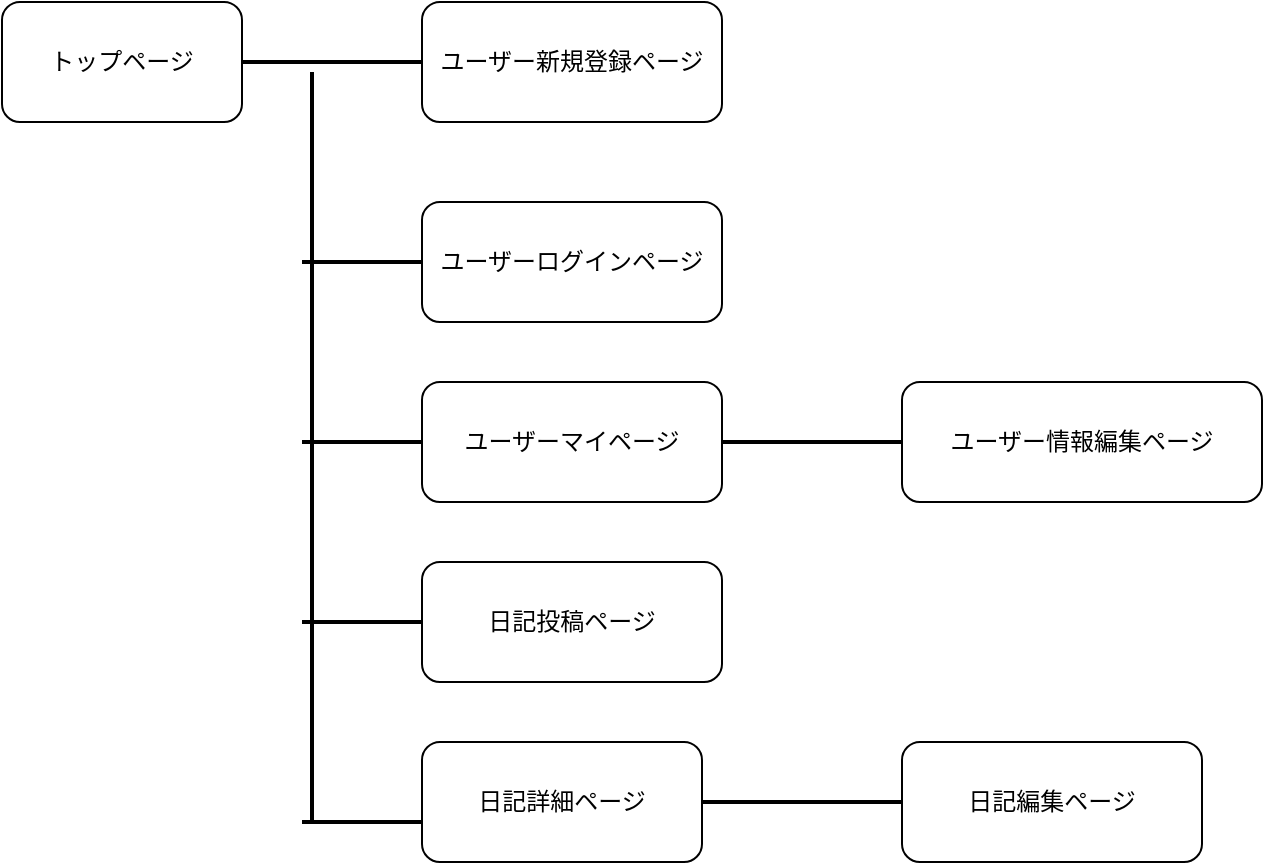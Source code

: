 <mxfile>
    <diagram id="4pP4QRT24AZ6_Z3P3NFo" name="ページ1">
        <mxGraphModel dx="801" dy="563" grid="1" gridSize="10" guides="1" tooltips="1" connect="1" arrows="1" fold="1" page="1" pageScale="1" pageWidth="827" pageHeight="1169" math="0" shadow="0">
            <root>
                <mxCell id="0"/>
                <mxCell id="1" parent="0"/>
                <mxCell id="3" value="トップページ" style="rounded=1;whiteSpace=wrap;html=1;" vertex="1" parent="1">
                    <mxGeometry x="10" y="80" width="120" height="60" as="geometry"/>
                </mxCell>
                <mxCell id="4" value="ユーザー新規登録ページ" style="rounded=1;whiteSpace=wrap;html=1;" vertex="1" parent="1">
                    <mxGeometry x="220" y="80" width="150" height="60" as="geometry"/>
                </mxCell>
                <mxCell id="16" value="" style="line;strokeWidth=2;html=1;" vertex="1" parent="1">
                    <mxGeometry x="130" y="105" width="90" height="10" as="geometry"/>
                </mxCell>
                <mxCell id="17" value="ユーザーログインページ" style="rounded=1;whiteSpace=wrap;html=1;" vertex="1" parent="1">
                    <mxGeometry x="220" y="180" width="150" height="60" as="geometry"/>
                </mxCell>
                <mxCell id="18" value="ユーザーマイページ" style="rounded=1;whiteSpace=wrap;html=1;" vertex="1" parent="1">
                    <mxGeometry x="220" y="270" width="150" height="60" as="geometry"/>
                </mxCell>
                <mxCell id="19" value="日記投稿ページ" style="rounded=1;whiteSpace=wrap;html=1;" vertex="1" parent="1">
                    <mxGeometry x="220" y="360" width="150" height="60" as="geometry"/>
                </mxCell>
                <mxCell id="20" value="日記詳細ページ" style="rounded=1;whiteSpace=wrap;html=1;" vertex="1" parent="1">
                    <mxGeometry x="220" y="450" width="140" height="60" as="geometry"/>
                </mxCell>
                <mxCell id="21" value="ユーザー情報編集ページ" style="rounded=1;whiteSpace=wrap;html=1;" vertex="1" parent="1">
                    <mxGeometry x="460" y="270" width="180" height="60" as="geometry"/>
                </mxCell>
                <mxCell id="23" value="" style="line;strokeWidth=2;direction=south;html=1;" vertex="1" parent="1">
                    <mxGeometry x="160" y="115" width="10" height="375" as="geometry"/>
                </mxCell>
                <mxCell id="25" value="日記編集ページ" style="rounded=1;whiteSpace=wrap;html=1;" vertex="1" parent="1">
                    <mxGeometry x="460" y="450" width="150" height="60" as="geometry"/>
                </mxCell>
                <mxCell id="30" value="" style="line;strokeWidth=2;html=1;" vertex="1" parent="1">
                    <mxGeometry x="160" y="205" width="60" height="10" as="geometry"/>
                </mxCell>
                <mxCell id="34" value="" style="line;strokeWidth=2;html=1;" vertex="1" parent="1">
                    <mxGeometry x="160" y="295" width="60" height="10" as="geometry"/>
                </mxCell>
                <mxCell id="35" value="" style="line;strokeWidth=2;html=1;" vertex="1" parent="1">
                    <mxGeometry x="370" y="295" width="90" height="10" as="geometry"/>
                </mxCell>
                <mxCell id="36" value="" style="line;strokeWidth=2;html=1;" vertex="1" parent="1">
                    <mxGeometry x="360" y="475" width="100" height="10" as="geometry"/>
                </mxCell>
                <mxCell id="37" value="" style="line;strokeWidth=2;html=1;" vertex="1" parent="1">
                    <mxGeometry x="160" y="385" width="60" height="10" as="geometry"/>
                </mxCell>
                <mxCell id="38" value="" style="line;strokeWidth=2;html=1;" vertex="1" parent="1">
                    <mxGeometry x="160" y="485" width="60" height="10" as="geometry"/>
                </mxCell>
            </root>
        </mxGraphModel>
    </diagram>
</mxfile>